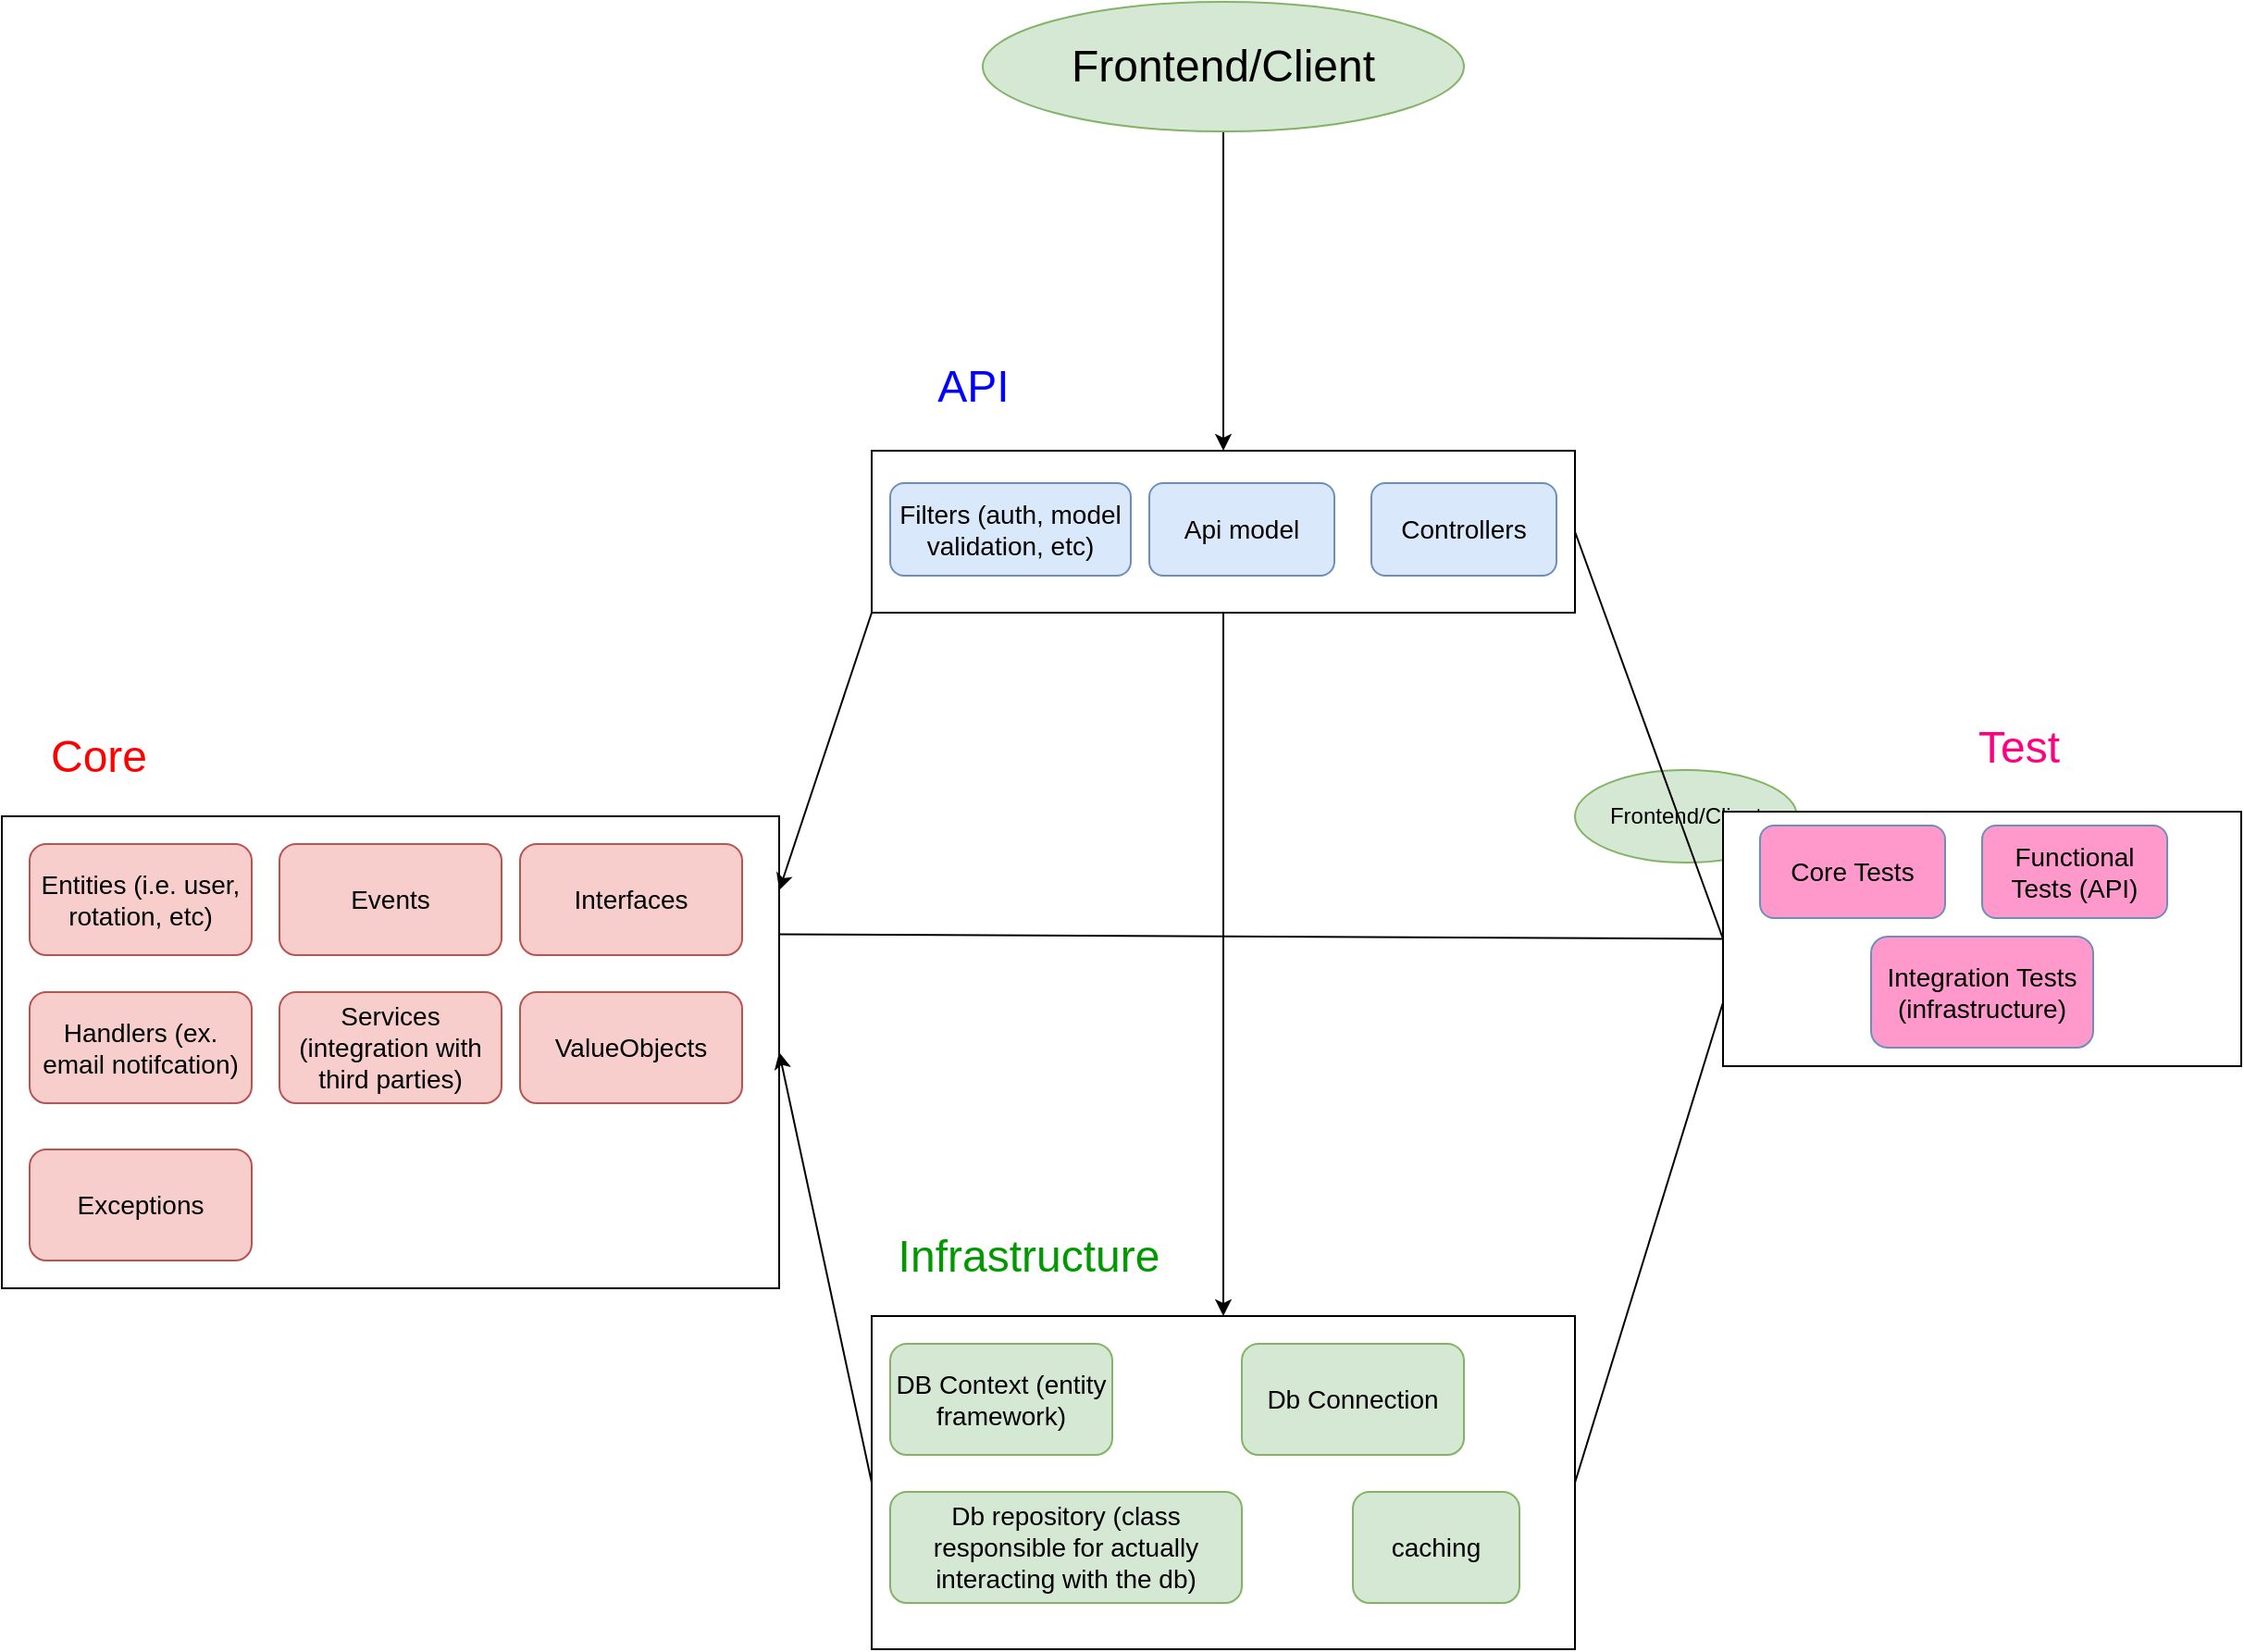 <mxfile version="12.6.2" type="github">
  <diagram id="09sK22uVjTTQsz0Fnrp2" name="Page-1">
    <mxGraphModel dx="731" dy="1835" grid="1" gridSize="10" guides="1" tooltips="1" connect="1" arrows="1" fold="1" page="1" pageScale="1" pageWidth="850" pageHeight="1100" math="0" shadow="0">
      <root>
        <mxCell id="0"/>
        <mxCell id="1" parent="0"/>
        <mxCell id="VaQFQwxCq4PgU4aOiguv-57" value="" style="rounded=0;whiteSpace=wrap;html=1;" vertex="1" parent="1">
          <mxGeometry x="960" y="180" width="420" height="255" as="geometry"/>
        </mxCell>
        <mxCell id="VaQFQwxCq4PgU4aOiguv-58" value="Core" style="text;html=1;strokeColor=none;fillColor=none;align=center;verticalAlign=middle;whiteSpace=wrap;rounded=0;fontSize=24;fontColor=#FF0000;" vertex="1" parent="1">
          <mxGeometry x="975" y="130" width="75" height="35" as="geometry"/>
        </mxCell>
        <mxCell id="VaQFQwxCq4PgU4aOiguv-59" value="" style="rounded=0;whiteSpace=wrap;html=1;" vertex="1" parent="1">
          <mxGeometry x="1430" y="450" width="380" height="180" as="geometry"/>
        </mxCell>
        <mxCell id="VaQFQwxCq4PgU4aOiguv-60" value="" style="rounded=0;whiteSpace=wrap;html=1;" vertex="1" parent="1">
          <mxGeometry x="1430" y="-17.5" width="380" height="87.5" as="geometry"/>
        </mxCell>
        <mxCell id="VaQFQwxCq4PgU4aOiguv-61" value="Infrastructure" style="text;html=1;strokeColor=none;fillColor=none;align=center;verticalAlign=middle;whiteSpace=wrap;rounded=0;fontSize=24;fontColor=#009900;" vertex="1" parent="1">
          <mxGeometry x="1420" y="400" width="190" height="35" as="geometry"/>
        </mxCell>
        <mxCell id="VaQFQwxCq4PgU4aOiguv-64" value="API" style="text;html=1;strokeColor=none;fillColor=none;align=center;verticalAlign=middle;whiteSpace=wrap;rounded=0;fontSize=24;fontColor=#0000FF;" vertex="1" parent="1">
          <mxGeometry x="1390" y="-70" width="190" height="35" as="geometry"/>
        </mxCell>
        <mxCell id="VaQFQwxCq4PgU4aOiguv-65" value="" style="endArrow=classic;html=1;fontSize=24;entryX=1;entryY=0.5;entryDx=0;entryDy=0;exitX=0;exitY=0.5;exitDx=0;exitDy=0;" edge="1" parent="1" source="VaQFQwxCq4PgU4aOiguv-59" target="VaQFQwxCq4PgU4aOiguv-57">
          <mxGeometry width="50" height="50" relative="1" as="geometry">
            <mxPoint x="1370" y="620" as="sourcePoint"/>
            <mxPoint x="1420" y="570" as="targetPoint"/>
          </mxGeometry>
        </mxCell>
        <mxCell id="VaQFQwxCq4PgU4aOiguv-66" value="" style="endArrow=classic;html=1;fontSize=24;entryX=0.5;entryY=0;entryDx=0;entryDy=0;exitX=0.5;exitY=1;exitDx=0;exitDy=0;" edge="1" parent="1" source="VaQFQwxCq4PgU4aOiguv-60" target="VaQFQwxCq4PgU4aOiguv-59">
          <mxGeometry width="50" height="50" relative="1" as="geometry">
            <mxPoint x="1440" y="415" as="sourcePoint"/>
            <mxPoint x="1350" y="415" as="targetPoint"/>
          </mxGeometry>
        </mxCell>
        <mxCell id="VaQFQwxCq4PgU4aOiguv-67" value="" style="endArrow=classic;html=1;fontSize=24;entryX=1;entryY=0.157;entryDx=0;entryDy=0;exitX=0;exitY=1;exitDx=0;exitDy=0;entryPerimeter=0;" edge="1" parent="1" source="VaQFQwxCq4PgU4aOiguv-60" target="VaQFQwxCq4PgU4aOiguv-57">
          <mxGeometry width="50" height="50" relative="1" as="geometry">
            <mxPoint x="1630" y="172.5" as="sourcePoint"/>
            <mxPoint x="1630" y="325" as="targetPoint"/>
          </mxGeometry>
        </mxCell>
        <mxCell id="VaQFQwxCq4PgU4aOiguv-68" value="Entities (i.e. user, rotation, etc)" style="rounded=1;whiteSpace=wrap;html=1;fontSize=14;fillColor=#f8cecc;strokeColor=#b85450;" vertex="1" parent="1">
          <mxGeometry x="975" y="195" width="120" height="60" as="geometry"/>
        </mxCell>
        <mxCell id="VaQFQwxCq4PgU4aOiguv-69" value="Events" style="rounded=1;whiteSpace=wrap;html=1;fontSize=14;fillColor=#f8cecc;strokeColor=#b85450;" vertex="1" parent="1">
          <mxGeometry x="1110" y="195" width="120" height="60" as="geometry"/>
        </mxCell>
        <mxCell id="VaQFQwxCq4PgU4aOiguv-70" value="Handlers (ex. email notifcation)" style="rounded=1;whiteSpace=wrap;html=1;fontSize=14;fillColor=#f8cecc;strokeColor=#b85450;" vertex="1" parent="1">
          <mxGeometry x="975" y="275" width="120" height="60" as="geometry"/>
        </mxCell>
        <mxCell id="VaQFQwxCq4PgU4aOiguv-71" value="Services (integration with third parties)" style="rounded=1;whiteSpace=wrap;html=1;fontSize=14;fillColor=#f8cecc;strokeColor=#b85450;" vertex="1" parent="1">
          <mxGeometry x="1110" y="275" width="120" height="60" as="geometry"/>
        </mxCell>
        <mxCell id="VaQFQwxCq4PgU4aOiguv-72" value="DB Context (entity framework)" style="rounded=1;whiteSpace=wrap;html=1;fontSize=14;fillColor=#d5e8d4;strokeColor=#82b366;" vertex="1" parent="1">
          <mxGeometry x="1440" y="465" width="120" height="60" as="geometry"/>
        </mxCell>
        <mxCell id="VaQFQwxCq4PgU4aOiguv-73" value="Db Connection" style="rounded=1;whiteSpace=wrap;html=1;fontSize=14;fillColor=#d5e8d4;strokeColor=#82b366;" vertex="1" parent="1">
          <mxGeometry x="1630" y="465" width="120" height="60" as="geometry"/>
        </mxCell>
        <mxCell id="VaQFQwxCq4PgU4aOiguv-74" value="Db repository (class responsible for actually interacting with the db)" style="rounded=1;whiteSpace=wrap;html=1;fontSize=14;fillColor=#d5e8d4;strokeColor=#82b366;" vertex="1" parent="1">
          <mxGeometry x="1440" y="545" width="190" height="60" as="geometry"/>
        </mxCell>
        <mxCell id="VaQFQwxCq4PgU4aOiguv-75" value="caching" style="rounded=1;whiteSpace=wrap;html=1;fontSize=14;fillColor=#d5e8d4;strokeColor=#82b366;" vertex="1" parent="1">
          <mxGeometry x="1690" y="545" width="90" height="60" as="geometry"/>
        </mxCell>
        <mxCell id="VaQFQwxCq4PgU4aOiguv-76" value="Filters (auth, model validation, etc)" style="rounded=1;whiteSpace=wrap;html=1;fontSize=14;fillColor=#dae8fc;strokeColor=#6c8ebf;" vertex="1" parent="1">
          <mxGeometry x="1440" width="130" height="50" as="geometry"/>
        </mxCell>
        <mxCell id="VaQFQwxCq4PgU4aOiguv-77" value="Api model" style="rounded=1;whiteSpace=wrap;html=1;fontSize=14;fillColor=#dae8fc;strokeColor=#6c8ebf;" vertex="1" parent="1">
          <mxGeometry x="1580" width="100" height="50" as="geometry"/>
        </mxCell>
        <mxCell id="VaQFQwxCq4PgU4aOiguv-78" value="Controllers" style="rounded=1;whiteSpace=wrap;html=1;fontSize=14;fillColor=#dae8fc;strokeColor=#6c8ebf;" vertex="1" parent="1">
          <mxGeometry x="1700" width="100" height="50" as="geometry"/>
        </mxCell>
        <mxCell id="VaQFQwxCq4PgU4aOiguv-80" value="Interfaces" style="rounded=1;whiteSpace=wrap;html=1;fontSize=14;fillColor=#f8cecc;strokeColor=#b85450;" vertex="1" parent="1">
          <mxGeometry x="1240" y="195" width="120" height="60" as="geometry"/>
        </mxCell>
        <mxCell id="VaQFQwxCq4PgU4aOiguv-81" value="ValueObjects" style="rounded=1;whiteSpace=wrap;html=1;fontSize=14;fillColor=#f8cecc;strokeColor=#b85450;" vertex="1" parent="1">
          <mxGeometry x="1240" y="275" width="120" height="60" as="geometry"/>
        </mxCell>
        <mxCell id="VaQFQwxCq4PgU4aOiguv-82" value="Exceptions" style="rounded=1;whiteSpace=wrap;html=1;fontSize=14;fillColor=#f8cecc;strokeColor=#b85450;" vertex="1" parent="1">
          <mxGeometry x="975" y="360" width="120" height="60" as="geometry"/>
        </mxCell>
        <mxCell id="VaQFQwxCq4PgU4aOiguv-83" value="Frontend/Client" style="ellipse;whiteSpace=wrap;html=1;fillColor=#d5e8d4;strokeColor=#82b366;" vertex="1" parent="1">
          <mxGeometry x="1810" y="155" width="120" height="50" as="geometry"/>
        </mxCell>
        <mxCell id="VaQFQwxCq4PgU4aOiguv-85" value="" style="endArrow=classic;html=1;fontSize=24;entryX=0.5;entryY=0;entryDx=0;entryDy=0;exitX=0.5;exitY=1;exitDx=0;exitDy=0;" edge="1" parent="1" source="VaQFQwxCq4PgU4aOiguv-87" target="VaQFQwxCq4PgU4aOiguv-60">
          <mxGeometry width="50" height="50" relative="1" as="geometry">
            <mxPoint x="1930" y="240" as="sourcePoint"/>
            <mxPoint x="1880" y="275" as="targetPoint"/>
          </mxGeometry>
        </mxCell>
        <mxCell id="VaQFQwxCq4PgU4aOiguv-87" value="&lt;font style=&quot;font-size: 24px&quot;&gt;Frontend/Client&lt;/font&gt;" style="ellipse;whiteSpace=wrap;html=1;fillColor=#d5e8d4;strokeColor=#82b366;" vertex="1" parent="1">
          <mxGeometry x="1490" y="-260" width="260" height="70" as="geometry"/>
        </mxCell>
        <mxCell id="VaQFQwxCq4PgU4aOiguv-88" value="Test" style="text;html=1;strokeColor=none;fillColor=none;align=center;verticalAlign=middle;whiteSpace=wrap;rounded=0;fontSize=24;fontColor=#FF0080;" vertex="1" parent="1">
          <mxGeometry x="1955" y="125" width="190" height="35" as="geometry"/>
        </mxCell>
        <mxCell id="VaQFQwxCq4PgU4aOiguv-89" value="" style="rounded=0;whiteSpace=wrap;html=1;" vertex="1" parent="1">
          <mxGeometry x="1890" y="177.5" width="280" height="137.5" as="geometry"/>
        </mxCell>
        <mxCell id="VaQFQwxCq4PgU4aOiguv-90" value="Core Tests" style="rounded=1;whiteSpace=wrap;html=1;fontSize=14;fillColor=#FF99CC;strokeColor=#6c8ebf;" vertex="1" parent="1">
          <mxGeometry x="1910" y="185" width="100" height="50" as="geometry"/>
        </mxCell>
        <mxCell id="VaQFQwxCq4PgU4aOiguv-91" value="Functional Tests (API)" style="rounded=1;whiteSpace=wrap;html=1;fontSize=14;fillColor=#FF99CC;strokeColor=#6c8ebf;" vertex="1" parent="1">
          <mxGeometry x="2030" y="185" width="100" height="50" as="geometry"/>
        </mxCell>
        <mxCell id="VaQFQwxCq4PgU4aOiguv-92" value="Integration Tests (infrastructure)" style="rounded=1;whiteSpace=wrap;html=1;fontSize=14;fillColor=#FF99CC;strokeColor=#6c8ebf;" vertex="1" parent="1">
          <mxGeometry x="1970" y="245" width="120" height="60" as="geometry"/>
        </mxCell>
        <mxCell id="VaQFQwxCq4PgU4aOiguv-93" value="" style="endArrow=none;html=1;fontSize=14;fontColor=#FF0080;entryX=0;entryY=0.5;entryDx=0;entryDy=0;exitX=1;exitY=0.5;exitDx=0;exitDy=0;" edge="1" parent="1" source="VaQFQwxCq4PgU4aOiguv-60" target="VaQFQwxCq4PgU4aOiguv-89">
          <mxGeometry width="50" height="50" relative="1" as="geometry">
            <mxPoint x="1880" y="427.5" as="sourcePoint"/>
            <mxPoint x="1930" y="377.5" as="targetPoint"/>
          </mxGeometry>
        </mxCell>
        <mxCell id="VaQFQwxCq4PgU4aOiguv-94" value="" style="endArrow=none;html=1;fontSize=14;fontColor=#FF0080;entryX=0;entryY=0.75;entryDx=0;entryDy=0;exitX=1;exitY=0.5;exitDx=0;exitDy=0;" edge="1" parent="1" source="VaQFQwxCq4PgU4aOiguv-59" target="VaQFQwxCq4PgU4aOiguv-89">
          <mxGeometry width="50" height="50" relative="1" as="geometry">
            <mxPoint x="1920" y="352.5" as="sourcePoint"/>
            <mxPoint x="2000" y="521.25" as="targetPoint"/>
          </mxGeometry>
        </mxCell>
        <mxCell id="VaQFQwxCq4PgU4aOiguv-95" value="" style="endArrow=none;html=1;fontSize=14;fontColor=#FF0080;entryX=0;entryY=0.5;entryDx=0;entryDy=0;exitX=1;exitY=0.25;exitDx=0;exitDy=0;" edge="1" parent="1" source="VaQFQwxCq4PgU4aOiguv-57" target="VaQFQwxCq4PgU4aOiguv-89">
          <mxGeometry width="50" height="50" relative="1" as="geometry">
            <mxPoint x="1820" y="82.5" as="sourcePoint"/>
            <mxPoint x="1910" y="286.25" as="targetPoint"/>
          </mxGeometry>
        </mxCell>
      </root>
    </mxGraphModel>
  </diagram>
</mxfile>
